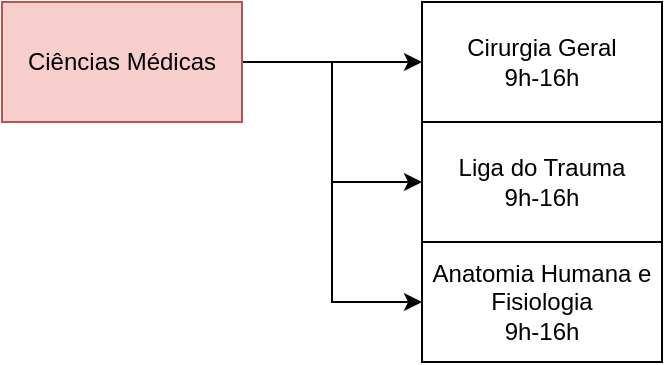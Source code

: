 <mxfile version="24.7.7">
  <diagram name="Page-1" id="pyt_NaVu_KuP6x1EoEtS">
    <mxGraphModel dx="435" dy="499" grid="1" gridSize="10" guides="1" tooltips="1" connect="1" arrows="1" fold="1" page="1" pageScale="1" pageWidth="850" pageHeight="1100" math="0" shadow="0">
      <root>
        <mxCell id="0" />
        <mxCell id="1" parent="0" />
        <mxCell id="kQ0Cs4vE6R5qngt5Rj3R-5" style="edgeStyle=orthogonalEdgeStyle;rounded=0;orthogonalLoop=1;jettySize=auto;html=1;exitX=1;exitY=0.5;exitDx=0;exitDy=0;entryX=0;entryY=0.5;entryDx=0;entryDy=0;" edge="1" parent="1" source="kQ0Cs4vE6R5qngt5Rj3R-1" target="kQ0Cs4vE6R5qngt5Rj3R-2">
          <mxGeometry relative="1" as="geometry" />
        </mxCell>
        <mxCell id="kQ0Cs4vE6R5qngt5Rj3R-6" style="edgeStyle=orthogonalEdgeStyle;rounded=0;orthogonalLoop=1;jettySize=auto;html=1;exitX=1;exitY=0.5;exitDx=0;exitDy=0;entryX=0;entryY=0.5;entryDx=0;entryDy=0;" edge="1" parent="1" source="kQ0Cs4vE6R5qngt5Rj3R-1" target="kQ0Cs4vE6R5qngt5Rj3R-3">
          <mxGeometry relative="1" as="geometry" />
        </mxCell>
        <mxCell id="kQ0Cs4vE6R5qngt5Rj3R-7" style="edgeStyle=orthogonalEdgeStyle;rounded=0;orthogonalLoop=1;jettySize=auto;html=1;exitX=1;exitY=0.5;exitDx=0;exitDy=0;entryX=0;entryY=0.5;entryDx=0;entryDy=0;" edge="1" parent="1" source="kQ0Cs4vE6R5qngt5Rj3R-1" target="kQ0Cs4vE6R5qngt5Rj3R-4">
          <mxGeometry relative="1" as="geometry" />
        </mxCell>
        <mxCell id="kQ0Cs4vE6R5qngt5Rj3R-1" value="Ciências Médicas" style="rounded=0;whiteSpace=wrap;html=1;fillColor=#f8cecc;strokeColor=#b85450;" vertex="1" parent="1">
          <mxGeometry x="40" y="40" width="120" height="60" as="geometry" />
        </mxCell>
        <mxCell id="kQ0Cs4vE6R5qngt5Rj3R-2" value="Cirurgia Geral&lt;div&gt;9h-16h&lt;/div&gt;" style="rounded=0;whiteSpace=wrap;html=1;" vertex="1" parent="1">
          <mxGeometry x="250" y="40" width="120" height="60" as="geometry" />
        </mxCell>
        <mxCell id="kQ0Cs4vE6R5qngt5Rj3R-3" value="Liga do Trauma&lt;div&gt;9h-16h&lt;/div&gt;" style="rounded=0;whiteSpace=wrap;html=1;" vertex="1" parent="1">
          <mxGeometry x="250" y="100" width="120" height="60" as="geometry" />
        </mxCell>
        <mxCell id="kQ0Cs4vE6R5qngt5Rj3R-4" value="&lt;div&gt;Anatomia Humana e Fisiologia&lt;/div&gt;&lt;div&gt;9h-16h&lt;/div&gt;" style="rounded=0;whiteSpace=wrap;html=1;" vertex="1" parent="1">
          <mxGeometry x="250" y="160" width="120" height="60" as="geometry" />
        </mxCell>
      </root>
    </mxGraphModel>
  </diagram>
</mxfile>

